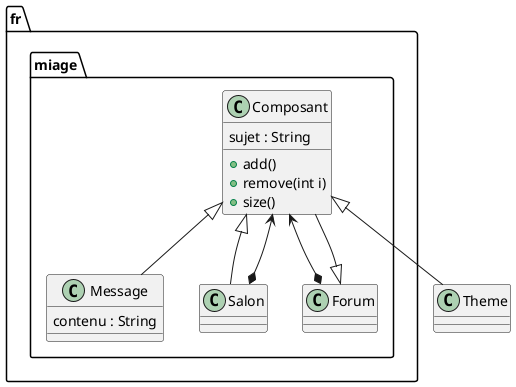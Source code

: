 @startuml



fr.miage.Composant <|-- fr.miage.Message

fr.miage.Composant <|-- fr.miage.Salon

fr.miage.Forum <|-- fr.miage.Composant

fr.miage.Composant <|-- Theme

fr.miage.Composant <--* fr.miage.Forum

fr.miage.Composant <--* fr.miage.Salon

class fr.miage.Composant {

sujet : String
+add()
+remove(int i)
+size()

}


class fr.miage.Message{

contenu : String

}
@enduml